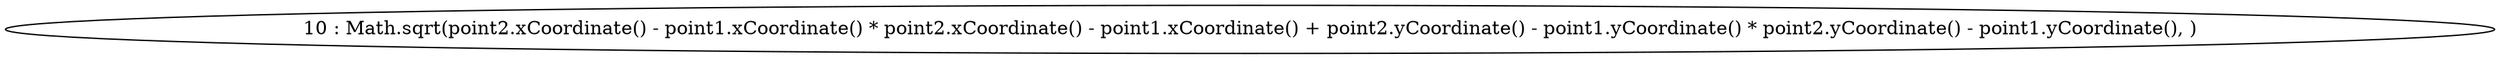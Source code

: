 digraph G {
"10 : Math.sqrt(point2.xCoordinate() - point1.xCoordinate() * point2.xCoordinate() - point1.xCoordinate() + point2.yCoordinate() - point1.yCoordinate() * point2.yCoordinate() - point1.yCoordinate(), )"
}
